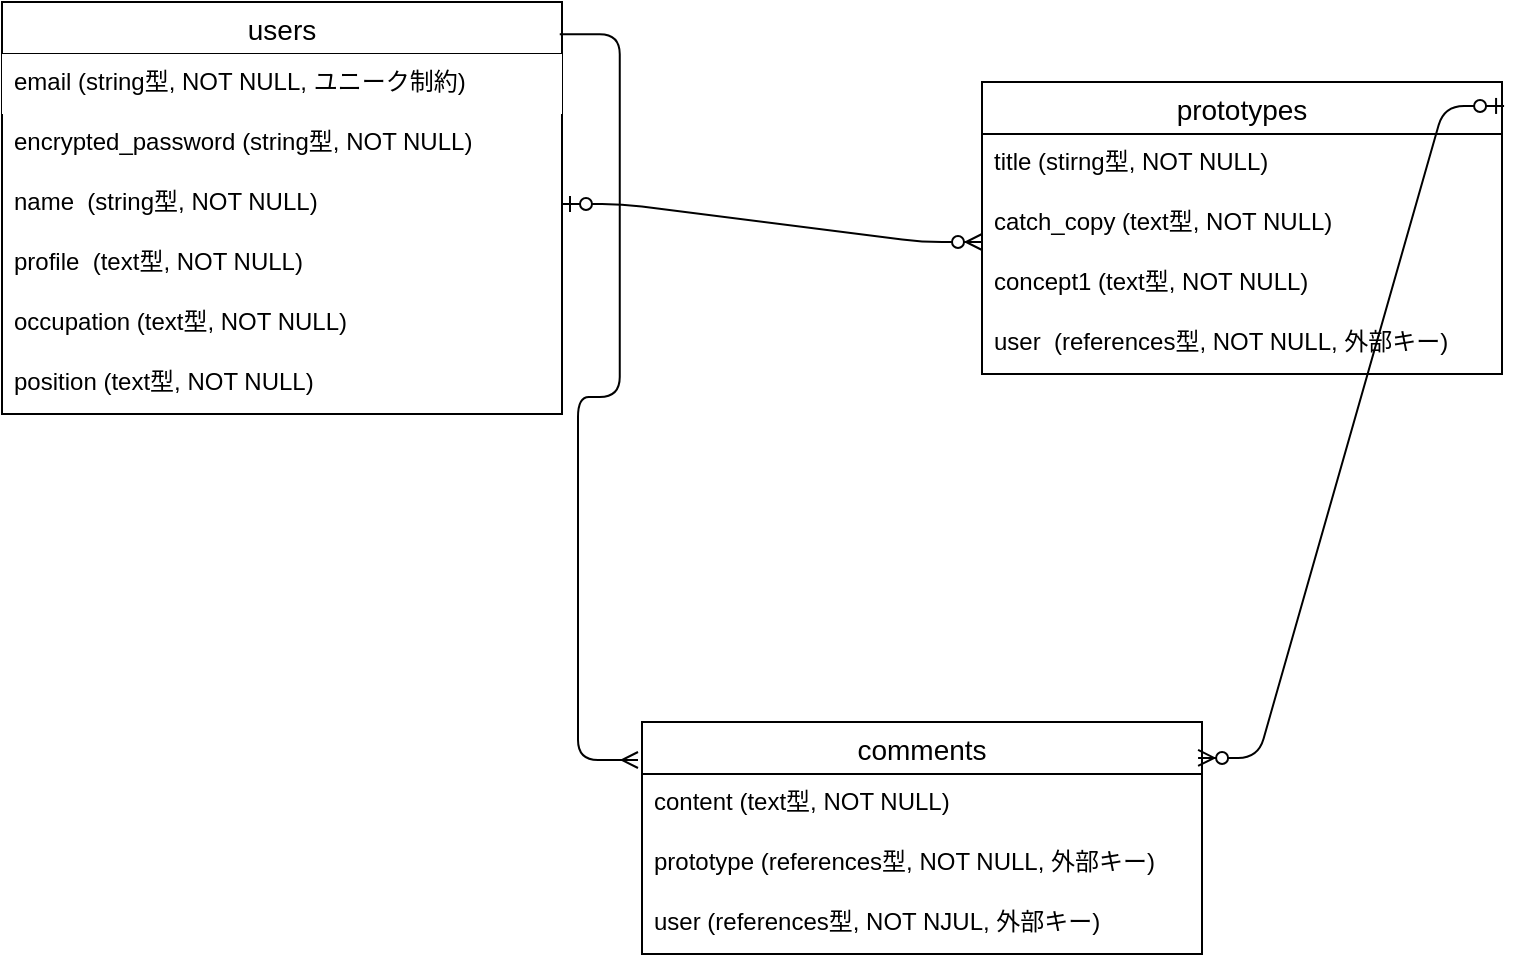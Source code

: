<mxfile>
    <diagram id="a9u8pmg4ZybShl2m8MKM" name="ページ1">
        <mxGraphModel dx="736" dy="1665" grid="1" gridSize="10" guides="1" tooltips="1" connect="1" arrows="1" fold="1" page="1" pageScale="1" pageWidth="827" pageHeight="1169" math="0" shadow="0">
            <root>
                <mxCell id="0"/>
                <mxCell id="1" parent="0"/>
                <mxCell id="146" value="users" style="swimlane;fontStyle=0;childLayout=stackLayout;horizontal=1;startSize=26;horizontalStack=0;resizeParent=1;resizeParentMax=0;resizeLast=0;collapsible=1;marginBottom=0;align=center;fontSize=14;fillColor=#FFFFFF;" vertex="1" parent="1">
                    <mxGeometry x="50" y="-30" width="280" height="206" as="geometry"/>
                </mxCell>
                <mxCell id="147" value="email (string型, NOT NULL, ユニーク制約)" style="text;spacingLeft=4;spacingRight=4;overflow=hidden;rotatable=0;points=[[0,0.5],[1,0.5]];portConstraint=eastwest;fontSize=12;whiteSpace=wrap;html=1;fillColor=default;" vertex="1" parent="146">
                    <mxGeometry y="26" width="280" height="30" as="geometry"/>
                </mxCell>
                <mxCell id="148" value="encrypted_password (string型, NOT NULL)" style="text;strokeColor=none;fillColor=none;spacingLeft=4;spacingRight=4;overflow=hidden;rotatable=0;points=[[0,0.5],[1,0.5]];portConstraint=eastwest;fontSize=12;whiteSpace=wrap;html=1;" vertex="1" parent="146">
                    <mxGeometry y="56" width="280" height="30" as="geometry"/>
                </mxCell>
                <mxCell id="150" value="name&amp;nbsp; (string型, NOT NULL)" style="text;strokeColor=none;fillColor=none;spacingLeft=4;spacingRight=4;overflow=hidden;rotatable=0;points=[[0,0.5],[1,0.5]];portConstraint=eastwest;fontSize=12;whiteSpace=wrap;html=1;" vertex="1" parent="146">
                    <mxGeometry y="86" width="280" height="30" as="geometry"/>
                </mxCell>
                <mxCell id="151" value="profile&amp;nbsp; (text型, NOT NULL)" style="text;strokeColor=none;fillColor=none;spacingLeft=4;spacingRight=4;overflow=hidden;rotatable=0;points=[[0,0.5],[1,0.5]];portConstraint=eastwest;fontSize=12;whiteSpace=wrap;html=1;" vertex="1" parent="146">
                    <mxGeometry y="116" width="280" height="30" as="geometry"/>
                </mxCell>
                <mxCell id="149" value="occupation (text型, NOT NULL)" style="text;strokeColor=none;fillColor=none;spacingLeft=4;spacingRight=4;overflow=hidden;rotatable=0;points=[[0,0.5],[1,0.5]];portConstraint=eastwest;fontSize=12;whiteSpace=wrap;html=1;" vertex="1" parent="146">
                    <mxGeometry y="146" width="280" height="30" as="geometry"/>
                </mxCell>
                <mxCell id="153" value="position (text型, NOT NULL)" style="text;strokeColor=none;fillColor=none;spacingLeft=4;spacingRight=4;overflow=hidden;rotatable=0;points=[[0,0.5],[1,0.5]];portConstraint=eastwest;fontSize=12;whiteSpace=wrap;html=1;" vertex="1" parent="146">
                    <mxGeometry y="176" width="280" height="30" as="geometry"/>
                </mxCell>
                <mxCell id="167" value="comments" style="swimlane;fontStyle=0;childLayout=stackLayout;horizontal=1;startSize=26;horizontalStack=0;resizeParent=1;resizeParentMax=0;resizeLast=0;collapsible=1;marginBottom=0;align=center;fontSize=14;fillColor=#FFFFFF;" vertex="1" parent="1">
                    <mxGeometry x="370" y="330" width="280" height="116" as="geometry"/>
                </mxCell>
                <mxCell id="168" value="content (text型, NOT NULL)" style="text;strokeColor=none;fillColor=none;spacingLeft=4;spacingRight=4;overflow=hidden;rotatable=0;points=[[0,0.5],[1,0.5]];portConstraint=eastwest;fontSize=12;whiteSpace=wrap;html=1;" vertex="1" parent="167">
                    <mxGeometry y="26" width="280" height="30" as="geometry"/>
                </mxCell>
                <mxCell id="169" value="prototype (references型, NOT NULL, 外部キー)" style="text;strokeColor=none;fillColor=none;spacingLeft=4;spacingRight=4;overflow=hidden;rotatable=0;points=[[0,0.5],[1,0.5]];portConstraint=eastwest;fontSize=12;whiteSpace=wrap;html=1;" vertex="1" parent="167">
                    <mxGeometry y="56" width="280" height="30" as="geometry"/>
                </mxCell>
                <mxCell id="170" value="user (references型, NOT NJUL, 外部キー)" style="text;strokeColor=none;fillColor=none;spacingLeft=4;spacingRight=4;overflow=hidden;rotatable=0;points=[[0,0.5],[1,0.5]];portConstraint=eastwest;fontSize=12;whiteSpace=wrap;html=1;" vertex="1" parent="167">
                    <mxGeometry y="86" width="280" height="30" as="geometry"/>
                </mxCell>
                <mxCell id="178" value="prototypes" style="swimlane;fontStyle=0;childLayout=stackLayout;horizontal=1;startSize=26;horizontalStack=0;resizeParent=1;resizeParentMax=0;resizeLast=0;collapsible=1;marginBottom=0;align=center;fontSize=14;fillColor=#FFFFFF;" vertex="1" parent="1">
                    <mxGeometry x="540" y="10" width="260" height="146" as="geometry"/>
                </mxCell>
                <mxCell id="179" value="title (stirng型, NOT NULL)" style="text;strokeColor=none;fillColor=none;spacingLeft=4;spacingRight=4;overflow=hidden;rotatable=0;points=[[0,0.5],[1,0.5]];portConstraint=eastwest;fontSize=12;whiteSpace=wrap;html=1;" vertex="1" parent="178">
                    <mxGeometry y="26" width="260" height="30" as="geometry"/>
                </mxCell>
                <mxCell id="180" value="catch_copy (text型, NOT NULL)" style="text;strokeColor=none;fillColor=none;spacingLeft=4;spacingRight=4;overflow=hidden;rotatable=0;points=[[0,0.5],[1,0.5]];portConstraint=eastwest;fontSize=12;whiteSpace=wrap;html=1;" vertex="1" parent="178">
                    <mxGeometry y="56" width="260" height="30" as="geometry"/>
                </mxCell>
                <mxCell id="181" value="concept1 (text型, NOT NULL)" style="text;strokeColor=none;fillColor=none;spacingLeft=4;spacingRight=4;overflow=hidden;rotatable=0;points=[[0,0.5],[1,0.5]];portConstraint=eastwest;fontSize=12;whiteSpace=wrap;html=1;" vertex="1" parent="178">
                    <mxGeometry y="86" width="260" height="30" as="geometry"/>
                </mxCell>
                <mxCell id="182" value="user&amp;nbsp; (references型, NOT NULL, 外部キー)" style="text;strokeColor=none;fillColor=none;spacingLeft=4;spacingRight=4;overflow=hidden;rotatable=0;points=[[0,0.5],[1,0.5]];portConstraint=eastwest;fontSize=12;whiteSpace=wrap;html=1;" vertex="1" parent="178">
                    <mxGeometry y="116" width="260" height="30" as="geometry"/>
                </mxCell>
                <mxCell id="183" value="" style="edgeStyle=entityRelationEdgeStyle;fontSize=12;html=1;endArrow=ERzeroToMany;startArrow=ERzeroToOne;entryX=0.993;entryY=0.155;entryDx=0;entryDy=0;entryPerimeter=0;exitX=1.004;exitY=0.082;exitDx=0;exitDy=0;exitPerimeter=0;" edge="1" parent="1" source="178" target="167">
                    <mxGeometry width="100" height="100" relative="1" as="geometry">
                        <mxPoint x="490" y="320" as="sourcePoint"/>
                        <mxPoint x="590" y="220" as="targetPoint"/>
                        <Array as="points">
                            <mxPoint x="650" y="360"/>
                        </Array>
                    </mxGeometry>
                </mxCell>
                <mxCell id="184" value="" style="edgeStyle=entityRelationEdgeStyle;fontSize=12;html=1;endArrow=ERzeroToMany;startArrow=ERzeroToOne;exitX=1;exitY=0.5;exitDx=0;exitDy=0;" edge="1" parent="1" source="150">
                    <mxGeometry width="100" height="100" relative="1" as="geometry">
                        <mxPoint x="490" y="190" as="sourcePoint"/>
                        <mxPoint x="540" y="90" as="targetPoint"/>
                    </mxGeometry>
                </mxCell>
                <mxCell id="177" value="" style="edgeStyle=entityRelationEdgeStyle;fontSize=12;html=1;endArrow=ERmany;exitX=0.996;exitY=0.078;exitDx=0;exitDy=0;exitPerimeter=0;spacing=18;" edge="1" parent="1" source="146">
                    <mxGeometry width="100" height="100" relative="1" as="geometry">
                        <mxPoint x="330" y="270" as="sourcePoint"/>
                        <mxPoint x="368" y="349" as="targetPoint"/>
                        <Array as="points">
                            <mxPoint x="331" y="-20"/>
                            <mxPoint x="250" y="260"/>
                            <mxPoint x="290" y="250"/>
                            <mxPoint x="270" y="300"/>
                        </Array>
                    </mxGeometry>
                </mxCell>
            </root>
        </mxGraphModel>
    </diagram>
</mxfile>